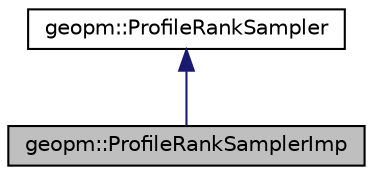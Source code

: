 digraph "geopm::ProfileRankSamplerImp"
{
  edge [fontname="Helvetica",fontsize="10",labelfontname="Helvetica",labelfontsize="10"];
  node [fontname="Helvetica",fontsize="10",shape=record];
  Node2 [label="geopm::ProfileRankSamplerImp",height=0.2,width=0.4,color="black", fillcolor="grey75", style="filled", fontcolor="black"];
  Node3 -> Node2 [dir="back",color="midnightblue",fontsize="10",style="solid",fontname="Helvetica"];
  Node3 [label="geopm::ProfileRankSampler",height=0.2,width=0.4,color="black", fillcolor="white", style="filled",URL="$classgeopm_1_1_profile_rank_sampler.html"];
}
